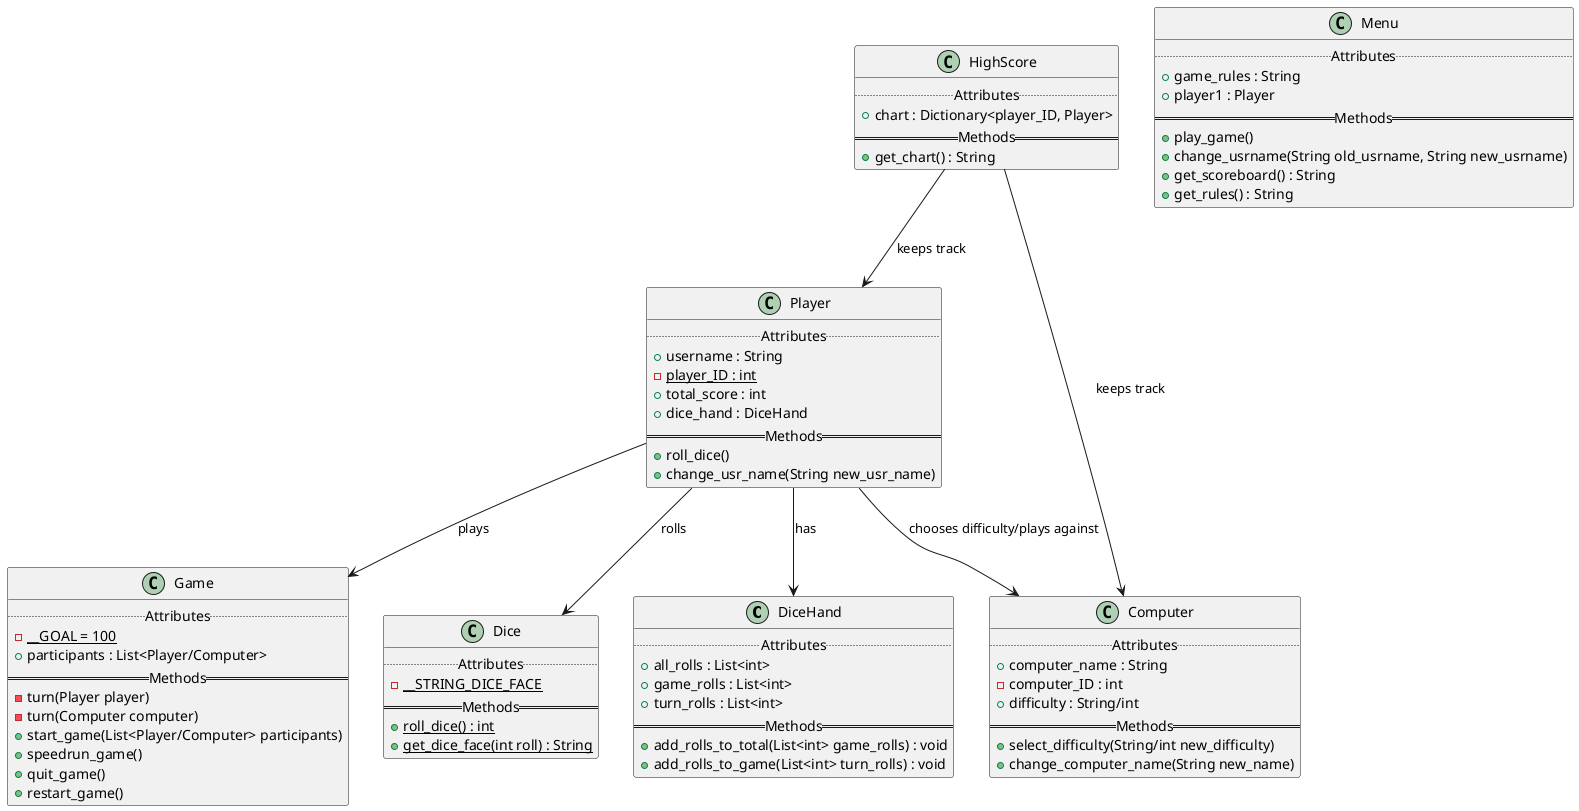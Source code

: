 @startuml
'https://plantuml.com/class-diagram
class DiceHand{
	..Attributes..
	+ all_rolls : List<int>
	+ game_rolls : List<int>
	+ turn_rolls : List<int>
	==Methods==
	+ add_rolls_to_total(List<int> game_rolls) : void
	+ add_rolls_to_game(List<int> turn_rolls) : void
}

class Player{
	..Attributes..
	+ username : String
	- {static}player_ID : int
	+ total_score : int
	+ dice_hand : DiceHand
	==Methods==
	+ roll_dice()
    + change_usr_name(String new_usr_name)
}

class Dice{
    ..Attributes..
    - {static} __STRING_DICE_FACE
    ==Methods==
    + {static} roll_dice() : int
    + {static} get_dice_face(int roll) : String
}

class HighScore{
	..Attributes..
	+ chart : Dictionary<player_ID, Player>
	==Methods==
	+ get_chart() : String
}

class Menu{
	..Attributes..
	+ game_rules : String
	+ player1 : Player
	==Methods==
	+ play_game()
	+ change_usrname(String old_usrname, String new_usrname)
	+ get_scoreboard() : String
	+ get_rules() : String
}

class Computer{
	.. Attributes..
	+ computer_name : String
	- computer_ID : int
	+ difficulty : String/int
	==Methods==
	+ select_difficulty(String/int new_difficulty)
	+ change_computer_name(String new_name)
}
class Game{
	..Attributes..
	- {static} __GOAL = 100
	+ participants : List<Player/Computer>
	==Methods==
	- turn(Player player)
	- turn(Computer computer)
	+ start_game(List<Player/Computer> participants)
	+ speedrun_game()
	+ quit_game()
	+ restart_game()
}
Player --> Game : plays
Player --> Dice : rolls
Player --> DiceHand : has
HighScore --> Player : keeps track
HighScore --> Computer : keeps track
Player --> Computer : chooses difficulty/plays against

@enduml